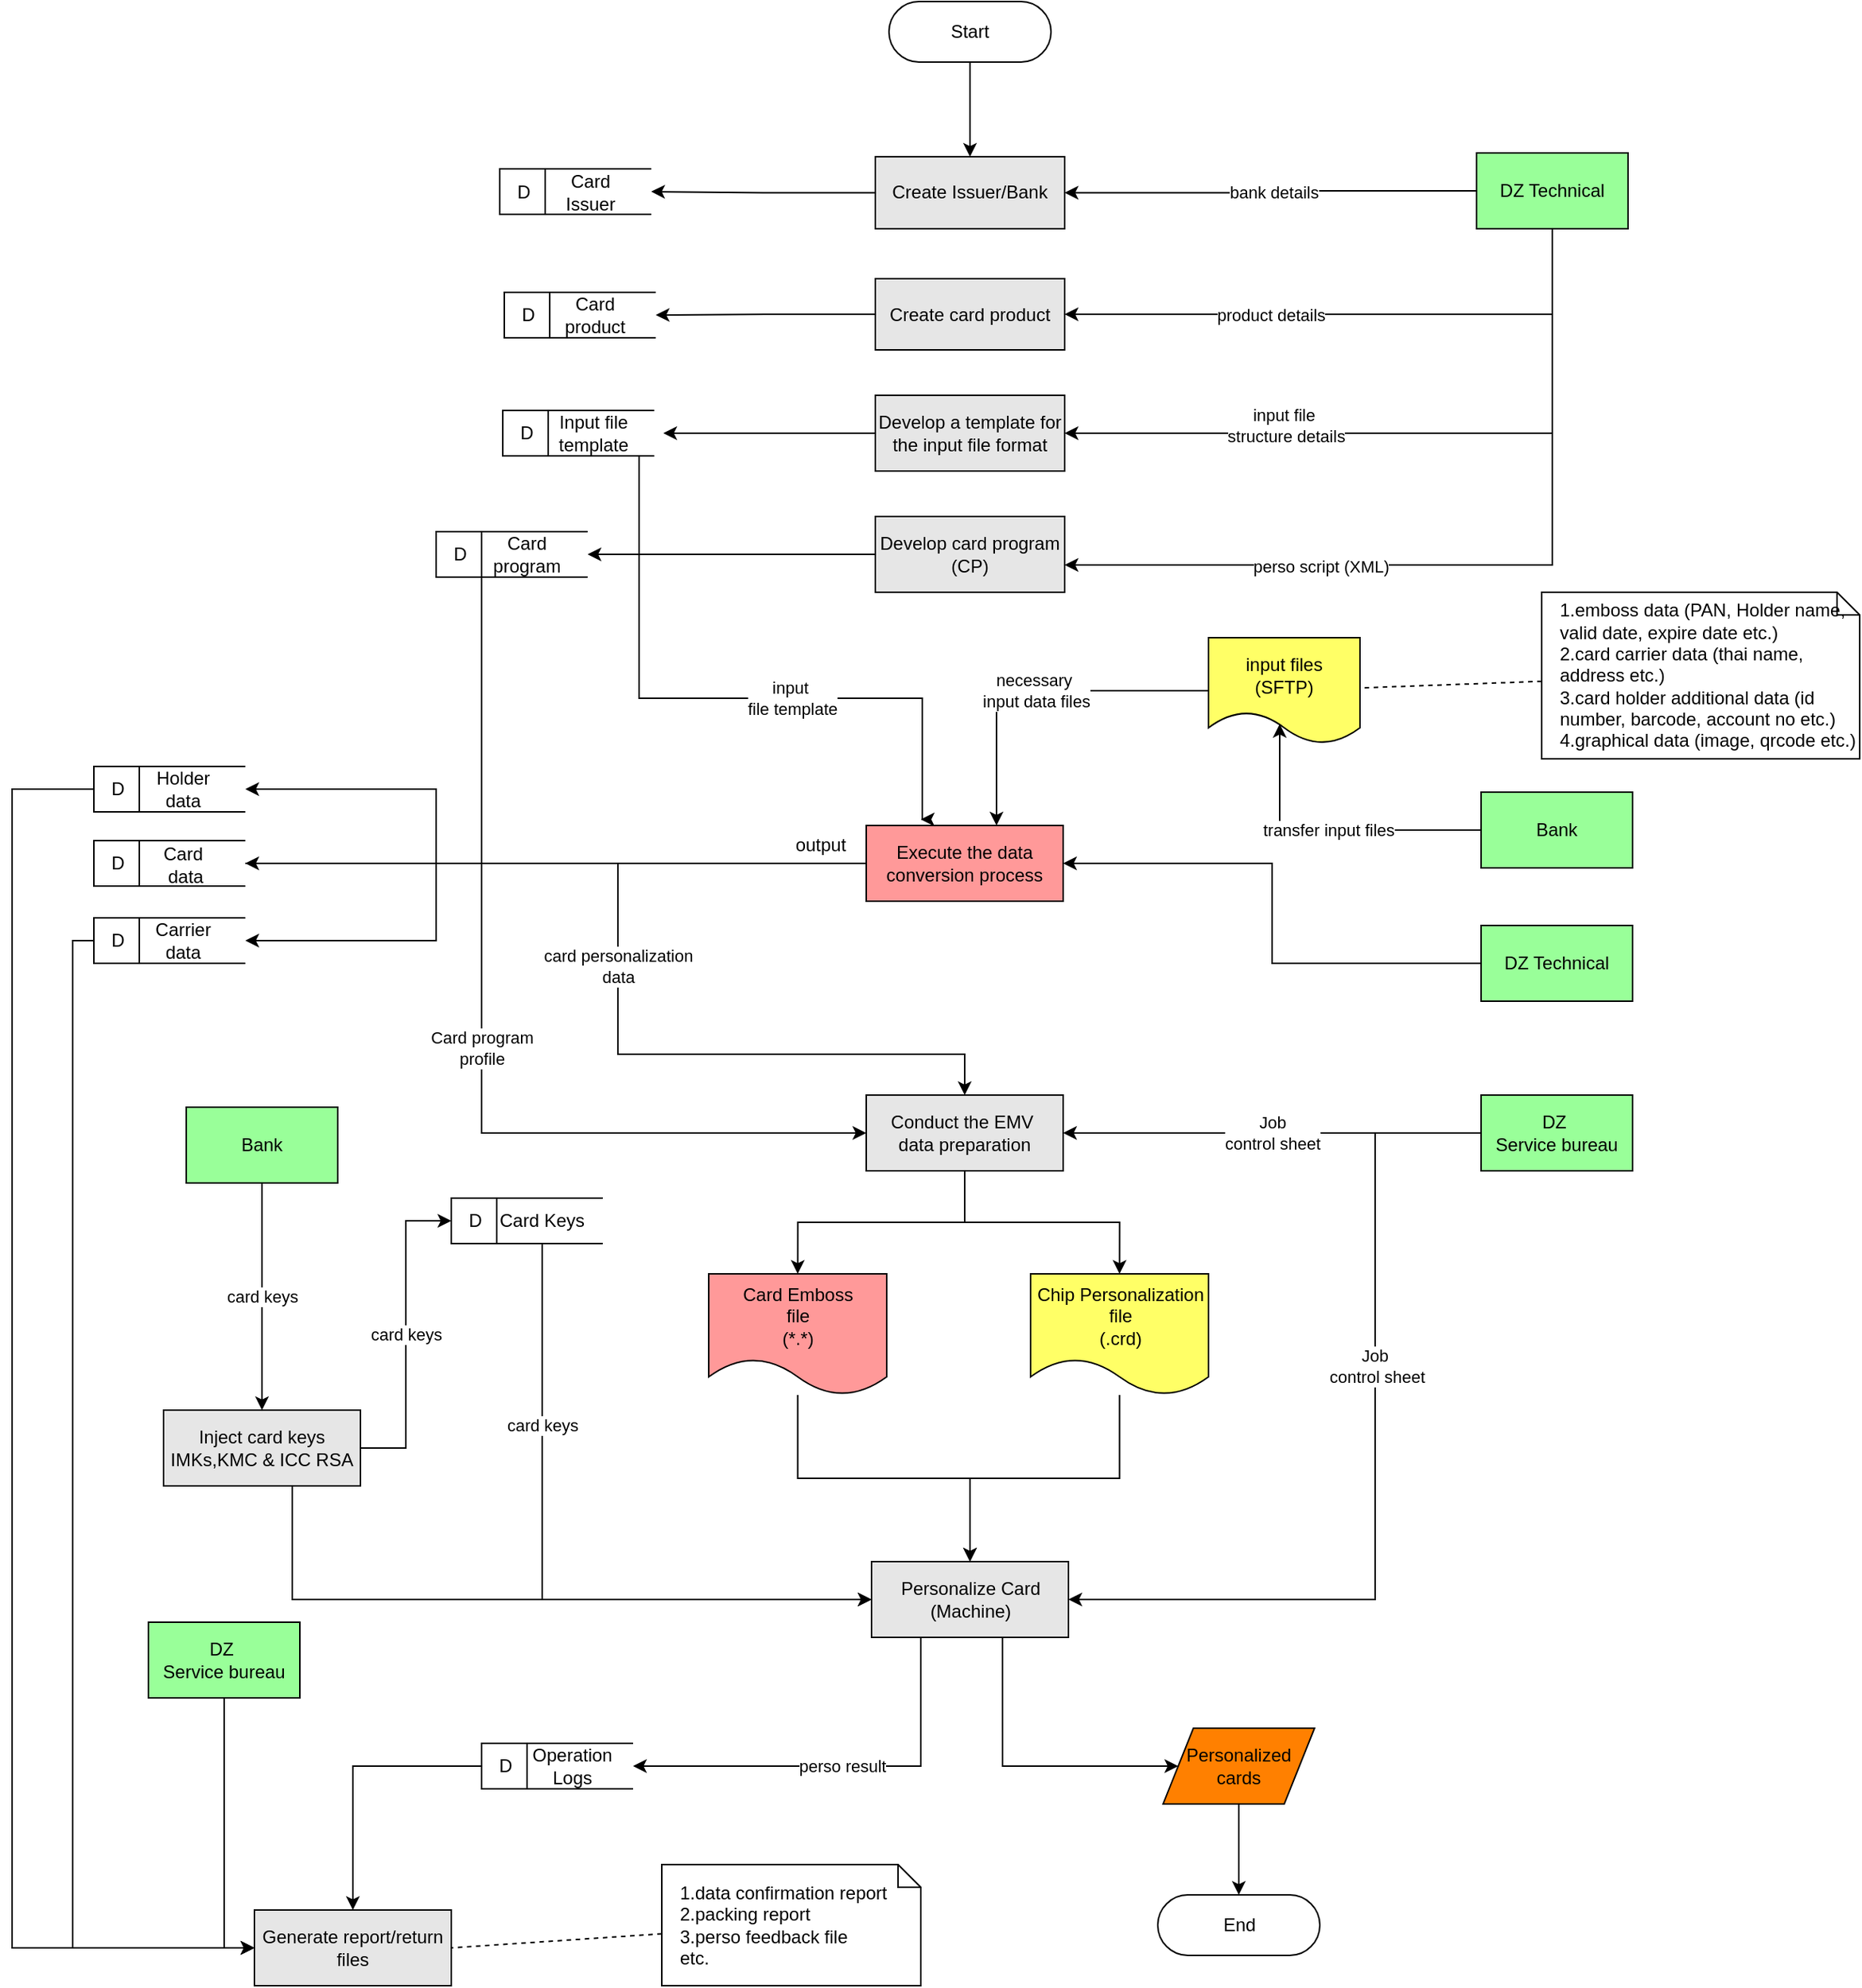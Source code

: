 <mxfile version="23.1.1" type="github" pages="3">
  <diagram name="centralize model" id="p537BfbYChEt8frvit5T">
    <mxGraphModel dx="2117" dy="1727" grid="1" gridSize="10" guides="1" tooltips="1" connect="1" arrows="1" fold="1" page="1" pageScale="1" pageWidth="827" pageHeight="1169" math="0" shadow="0">
      <root>
        <mxCell id="0" />
        <mxCell id="1" parent="0" />
        <mxCell id="7GPe_TrnNlmMUH8Qy_VO-79" style="edgeStyle=orthogonalEdgeStyle;rounded=0;orthogonalLoop=1;jettySize=auto;html=1;entryX=1;entryY=0.5;entryDx=0;entryDy=0;" edge="1" parent="1" source="7GPe_TrnNlmMUH8Qy_VO-3" target="7GPe_TrnNlmMUH8Qy_VO-13">
          <mxGeometry relative="1" as="geometry" />
        </mxCell>
        <mxCell id="7GPe_TrnNlmMUH8Qy_VO-3" value="Execute the data conversion process" style="html=1;dashed=0;whiteSpace=wrap;fillColor=#FF9999;" vertex="1" parent="1">
          <mxGeometry x="324" y="434" width="130" height="50" as="geometry" />
        </mxCell>
        <mxCell id="7GPe_TrnNlmMUH8Qy_VO-6" value="&lt;div&gt;1.emboss data (PAN, Holder name, valid date, expire date etc.)&lt;br&gt;&lt;/div&gt;&lt;div&gt;2.card carrier data (thai name, address etc.)&lt;br&gt;&lt;/div&gt;&lt;div&gt;3.card holder additional data (id number, barcode, account no etc.)&lt;/div&gt;&lt;div&gt;4.graphical data (image, qrcode etc.)&lt;br&gt;&lt;/div&gt;" style="shape=note;size=15;align=left;spacingLeft=10;html=1;whiteSpace=wrap;" vertex="1" parent="1">
          <mxGeometry x="770" y="280" width="210" height="110" as="geometry" />
        </mxCell>
        <mxCell id="7GPe_TrnNlmMUH8Qy_VO-8" value="" style="edgeStyle=none;endArrow=none;dashed=1;html=1;rounded=0;" edge="1" source="7GPe_TrnNlmMUH8Qy_VO-6" parent="1" target="7GPe_TrnNlmMUH8Qy_VO-10">
          <mxGeometry x="1" relative="1" as="geometry">
            <mxPoint x="1070" y="140" as="targetPoint" />
          </mxGeometry>
        </mxCell>
        <mxCell id="7GPe_TrnNlmMUH8Qy_VO-51" value="&lt;div&gt;necessary&amp;nbsp;&lt;/div&gt;&lt;div&gt;input data files&lt;/div&gt;" style="edgeStyle=orthogonalEdgeStyle;rounded=0;orthogonalLoop=1;jettySize=auto;html=1;" edge="1" parent="1" source="7GPe_TrnNlmMUH8Qy_VO-10" target="7GPe_TrnNlmMUH8Qy_VO-3">
          <mxGeometry relative="1" as="geometry">
            <mxPoint x="550" y="349" as="sourcePoint" />
            <Array as="points">
              <mxPoint x="410" y="345" />
            </Array>
          </mxGeometry>
        </mxCell>
        <mxCell id="7GPe_TrnNlmMUH8Qy_VO-10" value="&lt;div&gt;input files&lt;/div&gt;&lt;div&gt;(SFTP)&lt;br&gt;&lt;/div&gt;" style="shape=document;whiteSpace=wrap;html=1;boundedLbl=1;dashed=0;flipH=1;fillColor=#FFFF66;" vertex="1" parent="1">
          <mxGeometry x="550" y="310" width="100" height="70" as="geometry" />
        </mxCell>
        <mxCell id="7GPe_TrnNlmMUH8Qy_VO-48" style="edgeStyle=orthogonalEdgeStyle;rounded=0;orthogonalLoop=1;jettySize=auto;html=1;entryX=1;entryY=0.5;entryDx=0;entryDy=0;" edge="1" parent="1" source="7GPe_TrnNlmMUH8Qy_VO-22" target="7GPe_TrnNlmMUH8Qy_VO-29">
          <mxGeometry relative="1" as="geometry" />
        </mxCell>
        <mxCell id="7GPe_TrnNlmMUH8Qy_VO-22" value="Create Issuer/Bank" style="html=1;dashed=0;whiteSpace=wrap;fillColor=#E6E6E6;" vertex="1" parent="1">
          <mxGeometry x="330" y="-7.5" width="125" height="47.5" as="geometry" />
        </mxCell>
        <mxCell id="7GPe_TrnNlmMUH8Qy_VO-24" style="edgeStyle=orthogonalEdgeStyle;rounded=0;orthogonalLoop=1;jettySize=auto;html=1;" edge="1" parent="1" source="7GPe_TrnNlmMUH8Qy_VO-23" target="7GPe_TrnNlmMUH8Qy_VO-22">
          <mxGeometry relative="1" as="geometry" />
        </mxCell>
        <mxCell id="7GPe_TrnNlmMUH8Qy_VO-27" value="bank details" style="edgeLabel;html=1;align=center;verticalAlign=middle;resizable=0;points=[];" vertex="1" connectable="0" parent="7GPe_TrnNlmMUH8Qy_VO-24">
          <mxGeometry y="2" relative="1" as="geometry">
            <mxPoint as="offset" />
          </mxGeometry>
        </mxCell>
        <mxCell id="7GPe_TrnNlmMUH8Qy_VO-26" value="product details" style="rounded=0;orthogonalLoop=1;jettySize=auto;html=1;entryX=1;entryY=0.5;entryDx=0;entryDy=0;exitX=0.5;exitY=1;exitDx=0;exitDy=0;edgeStyle=orthogonalEdgeStyle;" edge="1" parent="1" source="7GPe_TrnNlmMUH8Qy_VO-23" target="7GPe_TrnNlmMUH8Qy_VO-25">
          <mxGeometry x="0.287" relative="1" as="geometry">
            <mxPoint x="1" as="offset" />
          </mxGeometry>
        </mxCell>
        <mxCell id="7GPe_TrnNlmMUH8Qy_VO-49" style="edgeStyle=orthogonalEdgeStyle;rounded=0;orthogonalLoop=1;jettySize=auto;html=1;entryX=1;entryY=0.5;entryDx=0;entryDy=0;exitX=0.5;exitY=1;exitDx=0;exitDy=0;" edge="1" parent="1" source="7GPe_TrnNlmMUH8Qy_VO-23" target="7GPe_TrnNlmMUH8Qy_VO-46">
          <mxGeometry relative="1" as="geometry" />
        </mxCell>
        <mxCell id="7GPe_TrnNlmMUH8Qy_VO-59" value="&lt;div&gt;input file&amp;nbsp;&lt;/div&gt;&lt;div&gt;structure details&lt;/div&gt;" style="edgeLabel;html=1;align=center;verticalAlign=middle;resizable=0;points=[];" vertex="1" connectable="0" parent="7GPe_TrnNlmMUH8Qy_VO-49">
          <mxGeometry x="-0.306" y="5" relative="1" as="geometry">
            <mxPoint x="-153" y="-10" as="offset" />
          </mxGeometry>
        </mxCell>
        <mxCell id="7GPe_TrnNlmMUH8Qy_VO-23" value="DZ Technical" style="html=1;dashed=0;whiteSpace=wrap;fillColor=#99FF99;" vertex="1" parent="1">
          <mxGeometry x="727" y="-10" width="100" height="50" as="geometry" />
        </mxCell>
        <mxCell id="7GPe_TrnNlmMUH8Qy_VO-37" style="edgeStyle=orthogonalEdgeStyle;rounded=0;orthogonalLoop=1;jettySize=auto;html=1;entryX=1;entryY=0.5;entryDx=0;entryDy=0;" edge="1" parent="1" source="7GPe_TrnNlmMUH8Qy_VO-25" target="7GPe_TrnNlmMUH8Qy_VO-32">
          <mxGeometry relative="1" as="geometry">
            <mxPoint x="190" y="100" as="targetPoint" />
          </mxGeometry>
        </mxCell>
        <mxCell id="7GPe_TrnNlmMUH8Qy_VO-25" value="Create card product" style="html=1;dashed=0;whiteSpace=wrap;fillColor=#E6E6E6;" vertex="1" parent="1">
          <mxGeometry x="330" y="73" width="125" height="47" as="geometry" />
        </mxCell>
        <mxCell id="7GPe_TrnNlmMUH8Qy_VO-28" value="" style="group" vertex="1" connectable="0" parent="1">
          <mxGeometry x="82" y="0.5" width="100" height="30" as="geometry" />
        </mxCell>
        <mxCell id="7GPe_TrnNlmMUH8Qy_VO-29" value="&amp;nbsp; D" style="html=1;dashed=0;whiteSpace=wrap;shape=mxgraph.dfd.dataStoreID;align=left;spacingLeft=3;points=[[0,0],[0.5,0],[1,0],[0,0.5],[1,0.5],[0,1],[0.5,1],[1,1]];" vertex="1" parent="7GPe_TrnNlmMUH8Qy_VO-28">
          <mxGeometry width="100" height="30" as="geometry" />
        </mxCell>
        <mxCell id="7GPe_TrnNlmMUH8Qy_VO-30" value="Card Issuer" style="text;strokeColor=none;align=center;fillColor=none;html=1;verticalAlign=middle;whiteSpace=wrap;rounded=0;" vertex="1" parent="7GPe_TrnNlmMUH8Qy_VO-28">
          <mxGeometry x="30" width="60" height="30" as="geometry" />
        </mxCell>
        <mxCell id="7GPe_TrnNlmMUH8Qy_VO-31" value="" style="group" vertex="1" connectable="0" parent="1">
          <mxGeometry x="70" y="87" width="100" height="30" as="geometry" />
        </mxCell>
        <mxCell id="7GPe_TrnNlmMUH8Qy_VO-32" value="&amp;nbsp; D" style="html=1;dashed=0;whiteSpace=wrap;shape=mxgraph.dfd.dataStoreID;align=left;spacingLeft=3;points=[[0,0],[0.5,0],[1,0],[0,0.5],[1,0.5],[0,1],[0.5,1],[1,1]];" vertex="1" parent="7GPe_TrnNlmMUH8Qy_VO-31">
          <mxGeometry x="15" y="-5" width="100" height="30" as="geometry" />
        </mxCell>
        <mxCell id="7GPe_TrnNlmMUH8Qy_VO-33" value="Card product" style="text;strokeColor=none;align=center;fillColor=none;html=1;verticalAlign=middle;whiteSpace=wrap;rounded=0;" vertex="1" parent="7GPe_TrnNlmMUH8Qy_VO-31">
          <mxGeometry x="60" y="-5" width="30" height="30" as="geometry" />
        </mxCell>
        <mxCell id="7GPe_TrnNlmMUH8Qy_VO-39" value="transfer input files" style="edgeStyle=orthogonalEdgeStyle;rounded=0;orthogonalLoop=1;jettySize=auto;html=1;entryX=0.53;entryY=0.814;entryDx=0;entryDy=0;entryPerimeter=0;" edge="1" parent="1" source="7GPe_TrnNlmMUH8Qy_VO-38" target="7GPe_TrnNlmMUH8Qy_VO-10">
          <mxGeometry relative="1" as="geometry">
            <mxPoint x="600" y="384" as="targetPoint" />
          </mxGeometry>
        </mxCell>
        <mxCell id="7GPe_TrnNlmMUH8Qy_VO-38" value="Bank" style="html=1;dashed=0;whiteSpace=wrap;fillColor=#99FF99;" vertex="1" parent="1">
          <mxGeometry x="730" y="412" width="100" height="50" as="geometry" />
        </mxCell>
        <mxCell id="7GPe_TrnNlmMUH8Qy_VO-57" style="edgeStyle=orthogonalEdgeStyle;rounded=0;orthogonalLoop=1;jettySize=auto;html=1;" edge="1" parent="1" source="7GPe_TrnNlmMUH8Qy_VO-46">
          <mxGeometry relative="1" as="geometry">
            <mxPoint x="190" y="175" as="targetPoint" />
          </mxGeometry>
        </mxCell>
        <mxCell id="7GPe_TrnNlmMUH8Qy_VO-46" value="Develop a template for the input file format" style="html=1;dashed=0;whiteSpace=wrap;fillColor=#E6E6E6;" vertex="1" parent="1">
          <mxGeometry x="330" y="150" width="125" height="50" as="geometry" />
        </mxCell>
        <mxCell id="7GPe_TrnNlmMUH8Qy_VO-53" value="" style="group" vertex="1" connectable="0" parent="1">
          <mxGeometry x="84" y="160" width="100" height="30" as="geometry" />
        </mxCell>
        <mxCell id="7GPe_TrnNlmMUH8Qy_VO-54" value="&amp;nbsp; D" style="html=1;dashed=0;whiteSpace=wrap;shape=mxgraph.dfd.dataStoreID;align=left;spacingLeft=3;points=[[0,0],[0.5,0],[1,0],[0,0.5],[1,0.5],[0,1],[0.5,1],[1,1]];" vertex="1" parent="7GPe_TrnNlmMUH8Qy_VO-53">
          <mxGeometry width="100" height="30" as="geometry" />
        </mxCell>
        <mxCell id="7GPe_TrnNlmMUH8Qy_VO-55" value="Input file template" style="text;strokeColor=none;align=center;fillColor=none;html=1;verticalAlign=middle;whiteSpace=wrap;rounded=0;" vertex="1" parent="7GPe_TrnNlmMUH8Qy_VO-53">
          <mxGeometry x="30" width="60" height="30" as="geometry" />
        </mxCell>
        <mxCell id="7GPe_TrnNlmMUH8Qy_VO-58" value="&lt;div&gt;input&amp;nbsp;&lt;/div&gt;&lt;div&gt;file template&lt;/div&gt;" style="rounded=0;orthogonalLoop=1;jettySize=auto;html=1;edgeStyle=orthogonalEdgeStyle;exitX=1;exitY=1;exitDx=0;exitDy=0;" edge="1" parent="1" source="7GPe_TrnNlmMUH8Qy_VO-55">
          <mxGeometry x="0.217" relative="1" as="geometry">
            <mxPoint x="300" y="310" as="sourcePoint" />
            <mxPoint x="360" y="430" as="targetPoint" />
            <Array as="points">
              <mxPoint x="174" y="350" />
              <mxPoint x="361" y="350" />
            </Array>
            <mxPoint as="offset" />
          </mxGeometry>
        </mxCell>
        <mxCell id="7GPe_TrnNlmMUH8Qy_VO-65" style="edgeStyle=orthogonalEdgeStyle;rounded=0;orthogonalLoop=1;jettySize=auto;html=1;entryX=1;entryY=0.5;entryDx=0;entryDy=0;" edge="1" parent="1" source="7GPe_TrnNlmMUH8Qy_VO-60" target="7GPe_TrnNlmMUH8Qy_VO-63">
          <mxGeometry relative="1" as="geometry">
            <mxPoint x="280" y="255" as="targetPoint" />
          </mxGeometry>
        </mxCell>
        <mxCell id="7GPe_TrnNlmMUH8Qy_VO-60" value="Develop card program (CP)" style="html=1;dashed=0;whiteSpace=wrap;fillColor=#E6E6E6;" vertex="1" parent="1">
          <mxGeometry x="330" y="230" width="125" height="50" as="geometry" />
        </mxCell>
        <mxCell id="7GPe_TrnNlmMUH8Qy_VO-61" style="edgeStyle=orthogonalEdgeStyle;rounded=0;orthogonalLoop=1;jettySize=auto;html=1;entryX=1;entryY=0.64;entryDx=0;entryDy=0;entryPerimeter=0;" edge="1" parent="1" source="7GPe_TrnNlmMUH8Qy_VO-23" target="7GPe_TrnNlmMUH8Qy_VO-60">
          <mxGeometry relative="1" as="geometry">
            <Array as="points">
              <mxPoint x="777" y="262" />
            </Array>
          </mxGeometry>
        </mxCell>
        <mxCell id="7GPe_TrnNlmMUH8Qy_VO-66" value="perso script (XML)" style="edgeLabel;html=1;align=center;verticalAlign=middle;resizable=0;points=[];" vertex="1" connectable="0" parent="7GPe_TrnNlmMUH8Qy_VO-61">
          <mxGeometry x="0.379" y="1" relative="1" as="geometry">
            <mxPoint as="offset" />
          </mxGeometry>
        </mxCell>
        <mxCell id="7GPe_TrnNlmMUH8Qy_VO-62" value="" style="group" vertex="1" connectable="0" parent="1">
          <mxGeometry x="40" y="240" width="100" height="30" as="geometry" />
        </mxCell>
        <mxCell id="7GPe_TrnNlmMUH8Qy_VO-63" value="&amp;nbsp; D" style="html=1;dashed=0;whiteSpace=wrap;shape=mxgraph.dfd.dataStoreID;align=left;spacingLeft=3;points=[[0,0],[0.5,0],[1,0],[0,0.5],[1,0.5],[0,1],[0.5,1],[1,1]];" vertex="1" parent="7GPe_TrnNlmMUH8Qy_VO-62">
          <mxGeometry width="100" height="30" as="geometry" />
        </mxCell>
        <mxCell id="7GPe_TrnNlmMUH8Qy_VO-64" value="Card program" style="text;strokeColor=none;align=center;fillColor=none;html=1;verticalAlign=middle;whiteSpace=wrap;rounded=0;" vertex="1" parent="7GPe_TrnNlmMUH8Qy_VO-62">
          <mxGeometry x="30" width="60" height="30" as="geometry" />
        </mxCell>
        <mxCell id="7GPe_TrnNlmMUH8Qy_VO-70" style="edgeStyle=orthogonalEdgeStyle;rounded=0;orthogonalLoop=1;jettySize=auto;html=1;entryX=1;entryY=0.5;entryDx=0;entryDy=0;" edge="1" parent="1" source="7GPe_TrnNlmMUH8Qy_VO-69" target="7GPe_TrnNlmMUH8Qy_VO-3">
          <mxGeometry relative="1" as="geometry" />
        </mxCell>
        <mxCell id="7GPe_TrnNlmMUH8Qy_VO-69" value="DZ Technical" style="html=1;dashed=0;whiteSpace=wrap;fillColor=#99FF99;" vertex="1" parent="1">
          <mxGeometry x="730" y="500" width="100" height="50" as="geometry" />
        </mxCell>
        <mxCell id="7GPe_TrnNlmMUH8Qy_VO-88" style="edgeStyle=orthogonalEdgeStyle;rounded=0;orthogonalLoop=1;jettySize=auto;html=1;entryX=0.5;entryY=0;entryDx=0;entryDy=0;" edge="1" parent="1" source="7GPe_TrnNlmMUH8Qy_VO-78" target="7GPe_TrnNlmMUH8Qy_VO-86">
          <mxGeometry relative="1" as="geometry" />
        </mxCell>
        <mxCell id="7GPe_TrnNlmMUH8Qy_VO-89" style="edgeStyle=orthogonalEdgeStyle;rounded=0;orthogonalLoop=1;jettySize=auto;html=1;entryX=0.5;entryY=0;entryDx=0;entryDy=0;" edge="1" parent="1" source="7GPe_TrnNlmMUH8Qy_VO-78" target="7GPe_TrnNlmMUH8Qy_VO-87">
          <mxGeometry relative="1" as="geometry" />
        </mxCell>
        <mxCell id="7GPe_TrnNlmMUH8Qy_VO-78" value="&lt;div&gt;Conduct the EMV&amp;nbsp;&lt;/div&gt;&lt;div&gt;data preparation&lt;/div&gt;" style="html=1;dashed=0;whiteSpace=wrap;fillColor=#E6E6E6;" vertex="1" parent="1">
          <mxGeometry x="324" y="612" width="130" height="50" as="geometry" />
        </mxCell>
        <mxCell id="7GPe_TrnNlmMUH8Qy_VO-18" value="" style="group;fillColor=#00CC00;container=0;" vertex="1" connectable="0" parent="1">
          <mxGeometry x="-186" y="495" width="100" height="30" as="geometry" />
        </mxCell>
        <mxCell id="7GPe_TrnNlmMUH8Qy_VO-73" style="edgeStyle=orthogonalEdgeStyle;rounded=0;orthogonalLoop=1;jettySize=auto;html=1;entryX=1;entryY=0.5;entryDx=0;entryDy=0;exitX=0;exitY=0.5;exitDx=0;exitDy=0;" edge="1" parent="1" source="7GPe_TrnNlmMUH8Qy_VO-3" target="7GPe_TrnNlmMUH8Qy_VO-19">
          <mxGeometry relative="1" as="geometry">
            <mxPoint x="228" y="459" as="sourcePoint" />
            <Array as="points">
              <mxPoint x="40" y="459" />
              <mxPoint x="40" y="410" />
            </Array>
          </mxGeometry>
        </mxCell>
        <mxCell id="7GPe_TrnNlmMUH8Qy_VO-75" style="edgeStyle=orthogonalEdgeStyle;rounded=0;orthogonalLoop=1;jettySize=auto;html=1;entryX=1;entryY=0.5;entryDx=0;entryDy=0;exitX=0;exitY=0.5;exitDx=0;exitDy=0;" edge="1" parent="1" source="7GPe_TrnNlmMUH8Qy_VO-3" target="7GPe_TrnNlmMUH8Qy_VO-15">
          <mxGeometry relative="1" as="geometry">
            <mxPoint x="228" y="459" as="sourcePoint" />
            <Array as="points">
              <mxPoint x="40" y="459" />
              <mxPoint x="40" y="510" />
            </Array>
          </mxGeometry>
        </mxCell>
        <mxCell id="7GPe_TrnNlmMUH8Qy_VO-85" value="card personalization &lt;br&gt;&lt;div&gt;data&lt;/div&gt;" style="edgeStyle=orthogonalEdgeStyle;rounded=0;orthogonalLoop=1;jettySize=auto;html=1;entryX=0.5;entryY=0;entryDx=0;entryDy=0;" edge="1" parent="1" source="7GPe_TrnNlmMUH8Qy_VO-13" target="7GPe_TrnNlmMUH8Qy_VO-78">
          <mxGeometry relative="1" as="geometry">
            <Array as="points">
              <mxPoint x="160" y="459" />
              <mxPoint x="160" y="585" />
              <mxPoint x="389" y="585" />
            </Array>
          </mxGeometry>
        </mxCell>
        <mxCell id="7GPe_TrnNlmMUH8Qy_VO-13" value="&amp;nbsp; D" style="html=1;dashed=0;whiteSpace=wrap;shape=mxgraph.dfd.dataStoreID;align=left;spacingLeft=3;points=[[0,0],[0.5,0],[1,0],[0,0.5],[1,0.5],[0,1],[0.5,1],[1,1]];container=0;" vertex="1" parent="1">
          <mxGeometry x="-186" y="444" width="100" height="30" as="geometry" />
        </mxCell>
        <mxCell id="7GPe_TrnNlmMUH8Qy_VO-14" value="&lt;div&gt;Card&lt;/div&gt;&lt;div&gt;&amp;nbsp;data&lt;/div&gt;" style="text;strokeColor=none;align=center;fillColor=none;html=1;verticalAlign=middle;whiteSpace=wrap;rounded=0;container=0;" vertex="1" parent="1">
          <mxGeometry x="-157" y="445" width="60" height="30" as="geometry" />
        </mxCell>
        <mxCell id="7GPe_TrnNlmMUH8Qy_VO-130" style="edgeStyle=orthogonalEdgeStyle;rounded=0;orthogonalLoop=1;jettySize=auto;html=1;entryX=0;entryY=0.5;entryDx=0;entryDy=0;" edge="1" parent="1" source="7GPe_TrnNlmMUH8Qy_VO-15" target="7GPe_TrnNlmMUH8Qy_VO-115">
          <mxGeometry relative="1" as="geometry">
            <Array as="points">
              <mxPoint x="-200" y="510" />
              <mxPoint x="-200" y="1175" />
            </Array>
          </mxGeometry>
        </mxCell>
        <mxCell id="7GPe_TrnNlmMUH8Qy_VO-15" value="&amp;nbsp; D" style="html=1;dashed=0;whiteSpace=wrap;shape=mxgraph.dfd.dataStoreID;align=left;spacingLeft=3;points=[[0,0],[0.5,0],[1,0],[0,0.5],[1,0.5],[0,1],[0.5,1],[1,1]];container=0;" vertex="1" parent="1">
          <mxGeometry x="-186" y="495" width="100" height="30" as="geometry" />
        </mxCell>
        <mxCell id="7GPe_TrnNlmMUH8Qy_VO-16" value="Carrier data" style="text;strokeColor=none;align=center;fillColor=none;html=1;verticalAlign=middle;whiteSpace=wrap;rounded=0;container=0;" vertex="1" parent="1">
          <mxGeometry x="-157" y="495" width="60" height="30" as="geometry" />
        </mxCell>
        <mxCell id="7GPe_TrnNlmMUH8Qy_VO-131" style="edgeStyle=orthogonalEdgeStyle;rounded=0;orthogonalLoop=1;jettySize=auto;html=1;" edge="1" parent="1" source="7GPe_TrnNlmMUH8Qy_VO-19" target="7GPe_TrnNlmMUH8Qy_VO-115">
          <mxGeometry relative="1" as="geometry">
            <Array as="points">
              <mxPoint x="-240" y="410" />
              <mxPoint x="-240" y="1175" />
            </Array>
          </mxGeometry>
        </mxCell>
        <mxCell id="7GPe_TrnNlmMUH8Qy_VO-19" value="&amp;nbsp; D" style="html=1;dashed=0;whiteSpace=wrap;shape=mxgraph.dfd.dataStoreID;align=left;spacingLeft=3;points=[[0,0],[0.5,0],[1,0],[0,0.5],[1,0.5],[0,1],[0.5,1],[1,1]];container=0;" vertex="1" parent="1">
          <mxGeometry x="-186" y="395" width="100" height="30" as="geometry" />
        </mxCell>
        <mxCell id="7GPe_TrnNlmMUH8Qy_VO-20" value="Holder data" style="text;strokeColor=none;align=center;fillColor=none;html=1;verticalAlign=middle;whiteSpace=wrap;rounded=0;container=0;" vertex="1" parent="1">
          <mxGeometry x="-157" y="395" width="60" height="30" as="geometry" />
        </mxCell>
        <mxCell id="7GPe_TrnNlmMUH8Qy_VO-80" value="output" style="text;strokeColor=none;align=center;fillColor=none;html=1;verticalAlign=middle;whiteSpace=wrap;rounded=0;" vertex="1" parent="1">
          <mxGeometry x="264" y="432" width="60" height="30" as="geometry" />
        </mxCell>
        <mxCell id="7GPe_TrnNlmMUH8Qy_VO-82" value="&lt;div&gt;Card program&lt;/div&gt;&lt;div&gt;profile&lt;br&gt;&lt;/div&gt;" style="edgeStyle=orthogonalEdgeStyle;rounded=0;orthogonalLoop=1;jettySize=auto;html=1;entryX=0;entryY=0.5;entryDx=0;entryDy=0;" edge="1" parent="1" source="7GPe_TrnNlmMUH8Qy_VO-63" target="7GPe_TrnNlmMUH8Qy_VO-78">
          <mxGeometry relative="1" as="geometry">
            <mxPoint x="50" y="290" as="sourcePoint" />
            <Array as="points">
              <mxPoint x="70" y="637" />
            </Array>
          </mxGeometry>
        </mxCell>
        <mxCell id="7GPe_TrnNlmMUH8Qy_VO-84" value="Job&lt;div&gt;control sheet&lt;/div&gt;" style="edgeStyle=orthogonalEdgeStyle;rounded=0;orthogonalLoop=1;jettySize=auto;html=1;entryX=1;entryY=0.5;entryDx=0;entryDy=0;" edge="1" parent="1" source="7GPe_TrnNlmMUH8Qy_VO-83" target="7GPe_TrnNlmMUH8Qy_VO-78">
          <mxGeometry relative="1" as="geometry" />
        </mxCell>
        <mxCell id="7GPe_TrnNlmMUH8Qy_VO-91" style="edgeStyle=orthogonalEdgeStyle;rounded=0;orthogonalLoop=1;jettySize=auto;html=1;entryX=1;entryY=0.5;entryDx=0;entryDy=0;" edge="1" parent="1" source="7GPe_TrnNlmMUH8Qy_VO-83" target="7GPe_TrnNlmMUH8Qy_VO-90">
          <mxGeometry relative="1" as="geometry">
            <Array as="points">
              <mxPoint x="660" y="637" />
              <mxPoint x="660" y="945" />
            </Array>
          </mxGeometry>
        </mxCell>
        <mxCell id="7GPe_TrnNlmMUH8Qy_VO-95" value="&lt;div&gt;Job&amp;nbsp;&lt;/div&gt;&lt;div&gt;control sheet&lt;/div&gt;" style="edgeLabel;html=1;align=center;verticalAlign=middle;resizable=0;points=[];" vertex="1" connectable="0" parent="7GPe_TrnNlmMUH8Qy_VO-91">
          <mxGeometry x="-0.228" y="1" relative="1" as="geometry">
            <mxPoint as="offset" />
          </mxGeometry>
        </mxCell>
        <mxCell id="7GPe_TrnNlmMUH8Qy_VO-83" value="&lt;div&gt;DZ&amp;nbsp;&lt;/div&gt;&lt;div&gt;Service bureau&lt;/div&gt;" style="html=1;dashed=0;whiteSpace=wrap;fillColor=#99FF99;" vertex="1" parent="1">
          <mxGeometry x="730" y="612" width="100" height="50" as="geometry" />
        </mxCell>
        <mxCell id="7GPe_TrnNlmMUH8Qy_VO-92" style="edgeStyle=orthogonalEdgeStyle;rounded=0;orthogonalLoop=1;jettySize=auto;html=1;entryX=0.5;entryY=0;entryDx=0;entryDy=0;" edge="1" parent="1" source="7GPe_TrnNlmMUH8Qy_VO-86" target="7GPe_TrnNlmMUH8Qy_VO-90">
          <mxGeometry relative="1" as="geometry" />
        </mxCell>
        <mxCell id="7GPe_TrnNlmMUH8Qy_VO-86" value="&lt;div&gt;Chip Personalization&lt;/div&gt;&lt;div&gt;file&lt;/div&gt;&lt;div&gt;(.crd)&lt;br&gt;&lt;/div&gt;" style="shape=document;whiteSpace=wrap;html=1;boundedLbl=1;dashed=0;flipH=1;fillColor=#FFFF66;" vertex="1" parent="1">
          <mxGeometry x="432.5" y="730" width="117.5" height="80" as="geometry" />
        </mxCell>
        <mxCell id="7GPe_TrnNlmMUH8Qy_VO-93" style="edgeStyle=orthogonalEdgeStyle;rounded=0;orthogonalLoop=1;jettySize=auto;html=1;" edge="1" parent="1" source="7GPe_TrnNlmMUH8Qy_VO-87" target="7GPe_TrnNlmMUH8Qy_VO-90">
          <mxGeometry relative="1" as="geometry" />
        </mxCell>
        <mxCell id="7GPe_TrnNlmMUH8Qy_VO-87" value="&lt;div&gt;Card Emboss&lt;/div&gt;&lt;div&gt;file&lt;/div&gt;&lt;div&gt;(*.*)&lt;br&gt;&lt;/div&gt;" style="shape=document;whiteSpace=wrap;html=1;boundedLbl=1;dashed=0;flipH=1;fillColor=#FF9999;" vertex="1" parent="1">
          <mxGeometry x="220" y="730" width="117.5" height="80" as="geometry" />
        </mxCell>
        <mxCell id="7GPe_TrnNlmMUH8Qy_VO-97" style="edgeStyle=orthogonalEdgeStyle;rounded=0;orthogonalLoop=1;jettySize=auto;html=1;exitX=0.665;exitY=1;exitDx=0;exitDy=0;exitPerimeter=0;entryX=0;entryY=0.5;entryDx=0;entryDy=0;" edge="1" parent="1" source="7GPe_TrnNlmMUH8Qy_VO-90" target="7GPe_TrnNlmMUH8Qy_VO-96">
          <mxGeometry relative="1" as="geometry">
            <Array as="points">
              <mxPoint x="414" y="1055" />
            </Array>
          </mxGeometry>
        </mxCell>
        <mxCell id="7GPe_TrnNlmMUH8Qy_VO-119" value="perso result" style="edgeStyle=orthogonalEdgeStyle;rounded=0;orthogonalLoop=1;jettySize=auto;html=1;entryX=1;entryY=0.5;entryDx=0;entryDy=0;" edge="1" parent="1" source="7GPe_TrnNlmMUH8Qy_VO-90" target="7GPe_TrnNlmMUH8Qy_VO-117">
          <mxGeometry relative="1" as="geometry">
            <Array as="points">
              <mxPoint x="360" y="1055" />
            </Array>
          </mxGeometry>
        </mxCell>
        <mxCell id="7GPe_TrnNlmMUH8Qy_VO-90" value="&lt;div&gt;Personalize Card&lt;/div&gt;&lt;div&gt;(Machine)&lt;br&gt;&lt;/div&gt;" style="html=1;dashed=0;whiteSpace=wrap;fillColor=#E6E6E6;" vertex="1" parent="1">
          <mxGeometry x="327.5" y="920" width="130" height="50" as="geometry" />
        </mxCell>
        <mxCell id="7GPe_TrnNlmMUH8Qy_VO-101" style="edgeStyle=orthogonalEdgeStyle;rounded=0;orthogonalLoop=1;jettySize=auto;html=1;" edge="1" parent="1" source="7GPe_TrnNlmMUH8Qy_VO-96" target="7GPe_TrnNlmMUH8Qy_VO-100">
          <mxGeometry relative="1" as="geometry" />
        </mxCell>
        <mxCell id="7GPe_TrnNlmMUH8Qy_VO-96" value="Personalized cards" style="shape=parallelogram;perimeter=parallelogramPerimeter;whiteSpace=wrap;html=1;dashed=0;fillColor=#FF8000;" vertex="1" parent="1">
          <mxGeometry x="520" y="1030" width="100" height="50" as="geometry" />
        </mxCell>
        <mxCell id="7GPe_TrnNlmMUH8Qy_VO-99" style="edgeStyle=orthogonalEdgeStyle;rounded=0;orthogonalLoop=1;jettySize=auto;html=1;entryX=0.5;entryY=0;entryDx=0;entryDy=0;" edge="1" parent="1" source="7GPe_TrnNlmMUH8Qy_VO-98" target="7GPe_TrnNlmMUH8Qy_VO-22">
          <mxGeometry relative="1" as="geometry" />
        </mxCell>
        <mxCell id="7GPe_TrnNlmMUH8Qy_VO-98" value="Start" style="html=1;dashed=0;whiteSpace=wrap;shape=mxgraph.dfd.start" vertex="1" parent="1">
          <mxGeometry x="339" y="-110" width="107" height="40" as="geometry" />
        </mxCell>
        <mxCell id="7GPe_TrnNlmMUH8Qy_VO-100" value="End" style="html=1;dashed=0;whiteSpace=wrap;shape=mxgraph.dfd.start" vertex="1" parent="1">
          <mxGeometry x="516.5" y="1140" width="107" height="40" as="geometry" />
        </mxCell>
        <mxCell id="7GPe_TrnNlmMUH8Qy_VO-106" style="edgeStyle=orthogonalEdgeStyle;rounded=0;orthogonalLoop=1;jettySize=auto;html=1;entryX=0;entryY=0.5;entryDx=0;entryDy=0;exitX=0.5;exitY=1;exitDx=0;exitDy=0;" edge="1" parent="1" source="7GPe_TrnNlmMUH8Qy_VO-103" target="7GPe_TrnNlmMUH8Qy_VO-90">
          <mxGeometry relative="1" as="geometry">
            <Array as="points">
              <mxPoint x="-55" y="945" />
            </Array>
          </mxGeometry>
        </mxCell>
        <mxCell id="7GPe_TrnNlmMUH8Qy_VO-112" value="card keys" style="edgeStyle=orthogonalEdgeStyle;rounded=0;orthogonalLoop=1;jettySize=auto;html=1;entryX=0;entryY=0.5;entryDx=0;entryDy=0;" edge="1" parent="1" source="7GPe_TrnNlmMUH8Qy_VO-103" target="7GPe_TrnNlmMUH8Qy_VO-108">
          <mxGeometry relative="1" as="geometry" />
        </mxCell>
        <mxCell id="7GPe_TrnNlmMUH8Qy_VO-103" value="&lt;div&gt;Inject card keys&lt;/div&gt;&lt;div&gt;&lt;div&gt;IMKs,KMC &amp;amp; ICC RSA&lt;/div&gt;&lt;/div&gt;" style="html=1;dashed=0;whiteSpace=wrap;fillColor=#E6E6E6;" vertex="1" parent="1">
          <mxGeometry x="-140" y="820" width="130" height="50" as="geometry" />
        </mxCell>
        <mxCell id="7GPe_TrnNlmMUH8Qy_VO-105" value="card keys" style="edgeStyle=orthogonalEdgeStyle;rounded=0;orthogonalLoop=1;jettySize=auto;html=1;entryX=0.5;entryY=0;entryDx=0;entryDy=0;" edge="1" parent="1" source="7GPe_TrnNlmMUH8Qy_VO-104" target="7GPe_TrnNlmMUH8Qy_VO-103">
          <mxGeometry relative="1" as="geometry" />
        </mxCell>
        <mxCell id="7GPe_TrnNlmMUH8Qy_VO-104" value="Bank" style="html=1;dashed=0;whiteSpace=wrap;fillColor=#99FF99;" vertex="1" parent="1">
          <mxGeometry x="-125" y="620" width="100" height="50" as="geometry" />
        </mxCell>
        <mxCell id="7GPe_TrnNlmMUH8Qy_VO-107" value="" style="group" vertex="1" connectable="0" parent="1">
          <mxGeometry x="50" y="680" width="100" height="30" as="geometry" />
        </mxCell>
        <mxCell id="7GPe_TrnNlmMUH8Qy_VO-108" value="&amp;nbsp; D" style="html=1;dashed=0;whiteSpace=wrap;shape=mxgraph.dfd.dataStoreID;align=left;spacingLeft=3;points=[[0,0],[0.5,0],[1,0],[0,0.5],[1,0.5],[0,1],[0.5,1],[1,1]];" vertex="1" parent="7GPe_TrnNlmMUH8Qy_VO-107">
          <mxGeometry width="100" height="30" as="geometry" />
        </mxCell>
        <mxCell id="7GPe_TrnNlmMUH8Qy_VO-109" value="Card Keys" style="text;strokeColor=none;align=center;fillColor=none;html=1;verticalAlign=middle;whiteSpace=wrap;rounded=0;" vertex="1" parent="7GPe_TrnNlmMUH8Qy_VO-107">
          <mxGeometry x="30" width="60" height="30" as="geometry" />
        </mxCell>
        <mxCell id="7GPe_TrnNlmMUH8Qy_VO-114" value="card keys" style="edgeStyle=orthogonalEdgeStyle;rounded=0;orthogonalLoop=1;jettySize=auto;html=1;entryX=0;entryY=0.5;entryDx=0;entryDy=0;exitX=0.5;exitY=1;exitDx=0;exitDy=0;" edge="1" parent="1" source="7GPe_TrnNlmMUH8Qy_VO-109" target="7GPe_TrnNlmMUH8Qy_VO-90">
          <mxGeometry x="-0.47" relative="1" as="geometry">
            <mxPoint as="offset" />
          </mxGeometry>
        </mxCell>
        <mxCell id="7GPe_TrnNlmMUH8Qy_VO-115" value="Generate report/return files" style="html=1;dashed=0;whiteSpace=wrap;fillColor=#E6E6E6;" vertex="1" parent="1">
          <mxGeometry x="-80" y="1150" width="130" height="50" as="geometry" />
        </mxCell>
        <mxCell id="7GPe_TrnNlmMUH8Qy_VO-116" value="" style="group" vertex="1" connectable="0" parent="1">
          <mxGeometry x="70" y="1040" width="100" height="30" as="geometry" />
        </mxCell>
        <mxCell id="7GPe_TrnNlmMUH8Qy_VO-117" value="&amp;nbsp; D" style="html=1;dashed=0;whiteSpace=wrap;shape=mxgraph.dfd.dataStoreID;align=left;spacingLeft=3;points=[[0,0],[0.5,0],[1,0],[0,0.5],[1,0.5],[0,1],[0.5,1],[1,1]];" vertex="1" parent="7GPe_TrnNlmMUH8Qy_VO-116">
          <mxGeometry width="100" height="30" as="geometry" />
        </mxCell>
        <mxCell id="7GPe_TrnNlmMUH8Qy_VO-118" value="Operation Logs" style="text;strokeColor=none;align=center;fillColor=none;html=1;verticalAlign=middle;whiteSpace=wrap;rounded=0;" vertex="1" parent="7GPe_TrnNlmMUH8Qy_VO-116">
          <mxGeometry x="30" width="60" height="30" as="geometry" />
        </mxCell>
        <mxCell id="7GPe_TrnNlmMUH8Qy_VO-121" style="edgeStyle=orthogonalEdgeStyle;rounded=0;orthogonalLoop=1;jettySize=auto;html=1;entryX=0;entryY=0.5;entryDx=0;entryDy=0;exitX=0.5;exitY=1;exitDx=0;exitDy=0;" edge="1" parent="1" source="7GPe_TrnNlmMUH8Qy_VO-120" target="7GPe_TrnNlmMUH8Qy_VO-115">
          <mxGeometry relative="1" as="geometry" />
        </mxCell>
        <mxCell id="7GPe_TrnNlmMUH8Qy_VO-120" value="&lt;div&gt;DZ&amp;nbsp;&lt;/div&gt;&lt;div&gt;Service bureau&lt;/div&gt;" style="html=1;dashed=0;whiteSpace=wrap;fillColor=#99FF99;" vertex="1" parent="1">
          <mxGeometry x="-150" y="960" width="100" height="50" as="geometry" />
        </mxCell>
        <mxCell id="7GPe_TrnNlmMUH8Qy_VO-122" style="edgeStyle=orthogonalEdgeStyle;rounded=0;orthogonalLoop=1;jettySize=auto;html=1;" edge="1" parent="1" source="7GPe_TrnNlmMUH8Qy_VO-117" target="7GPe_TrnNlmMUH8Qy_VO-115">
          <mxGeometry relative="1" as="geometry" />
        </mxCell>
        <mxCell id="7GPe_TrnNlmMUH8Qy_VO-123" value="&lt;div&gt;1.data confirmation report&lt;/div&gt;&lt;div&gt;2.packing report&lt;/div&gt;&lt;div&gt;3.perso feedback file&lt;/div&gt;&lt;div&gt;etc.&lt;br&gt;&lt;/div&gt;" style="shape=note;size=15;align=left;spacingLeft=10;html=1;whiteSpace=wrap;" vertex="1" parent="1">
          <mxGeometry x="189" y="1120" width="171" height="80" as="geometry" />
        </mxCell>
        <mxCell id="7GPe_TrnNlmMUH8Qy_VO-124" value="" style="edgeStyle=none;endArrow=none;dashed=1;html=1;rounded=0;entryX=1;entryY=0.5;entryDx=0;entryDy=0;" edge="1" parent="1" source="7GPe_TrnNlmMUH8Qy_VO-123" target="7GPe_TrnNlmMUH8Qy_VO-115">
          <mxGeometry x="1" relative="1" as="geometry">
            <mxPoint x="-114" y="1263" as="targetPoint" />
          </mxGeometry>
        </mxCell>
      </root>
    </mxGraphModel>
  </diagram>
  <diagram id="9T_5J_mIrMXlhwAe_HN3" name="delegate model">
    <mxGraphModel dx="1290" dy="558" grid="1" gridSize="10" guides="1" tooltips="1" connect="1" arrows="1" fold="1" page="1" pageScale="1" pageWidth="827" pageHeight="1169" math="0" shadow="0">
      <root>
        <mxCell id="0" />
        <mxCell id="1" parent="0" />
      </root>
    </mxGraphModel>
  </diagram>
  <diagram id="ulSLRUHP-Ur9G5Vhskx1" name="instant model">
    <mxGraphModel dx="1290" dy="558" grid="1" gridSize="10" guides="1" tooltips="1" connect="1" arrows="1" fold="1" page="1" pageScale="1" pageWidth="827" pageHeight="1169" math="0" shadow="0">
      <root>
        <mxCell id="0" />
        <mxCell id="1" parent="0" />
      </root>
    </mxGraphModel>
  </diagram>
</mxfile>
